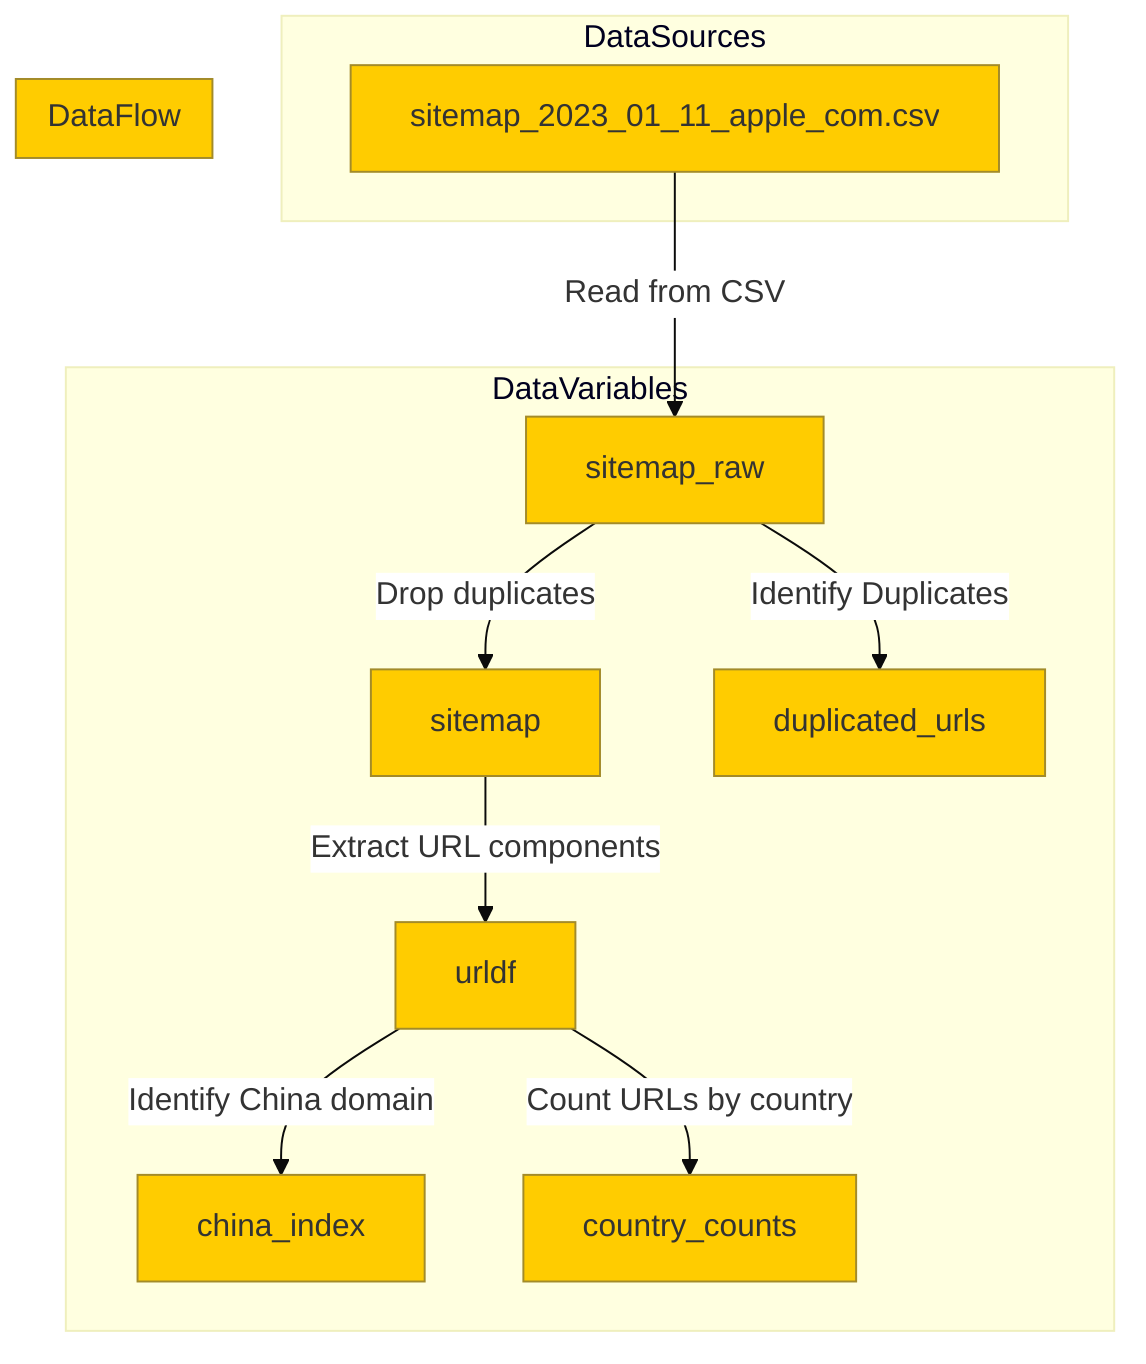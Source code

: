 %%{init: {"theme": "base", "themeVariables": { "primaryColor": "#ffcc00", "edgeLabelBackground":"#ffffff", "tertiaryColor": "#ffffe0" }}}%%

flowchart TD
    subgraph DataSources
        A["sitemap_2023_01_11_apple_com.csv"]
        %% CSV file containing the sitemap data for apple.com.
    end
    
    subgraph DataVariables
        B["sitemap_raw"]
        %% Raw DataFrame containing the sitemap data read from the CSV.
        C["sitemap"]
        %% De-duplicated DataFrame derived from sitemap_raw containing unique URLs.
        D["duplicated_urls"]
        %% A boolean Series that indicates which URLs are duplicated in sitemap_raw.
        E["urldf"]
        %% DataFrame containing the structured URL components extracted from sitemap.
        F["china_index"]
        %% Index of the URLs that belong to the China domain.
        G["country_counts"]
        %% Series containing counts of URLs classified by country.
    end

    subgraph DataFlow
        A -->|"Read from CSV"| B
        B -->|"Drop duplicates"| C
        B -->|"Identify Duplicates"| D
        C -->|"Extract URL components"| E
        E -->|"Identify China domain"| F
        E -->|"Count URLs by country"| G
    end